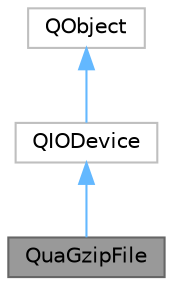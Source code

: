 digraph "QuaGzipFile"
{
 // LATEX_PDF_SIZE
  bgcolor="transparent";
  edge [fontname=Helvetica,fontsize=10,labelfontname=Helvetica,labelfontsize=10];
  node [fontname=Helvetica,fontsize=10,shape=box,height=0.2,width=0.4];
  Node1 [label="QuaGzipFile",height=0.2,width=0.4,color="gray40", fillcolor="grey60", style="filled", fontcolor="black",tooltip="GZIP file."];
  Node2 -> Node1 [dir="back",color="steelblue1",style="solid"];
  Node2 [label="QIODevice",height=0.2,width=0.4,color="grey75", fillcolor="white", style="filled",URL="C:/data/pr/quazip/qtcore.tags$qiodevice.html",tooltip=" "];
  Node3 -> Node2 [dir="back",color="steelblue1",style="solid"];
  Node3 [label="QObject",height=0.2,width=0.4,color="grey75", fillcolor="white", style="filled",URL="C:/data/pr/quazip/qtcore.tags$qobject.html",tooltip=" "];
}
